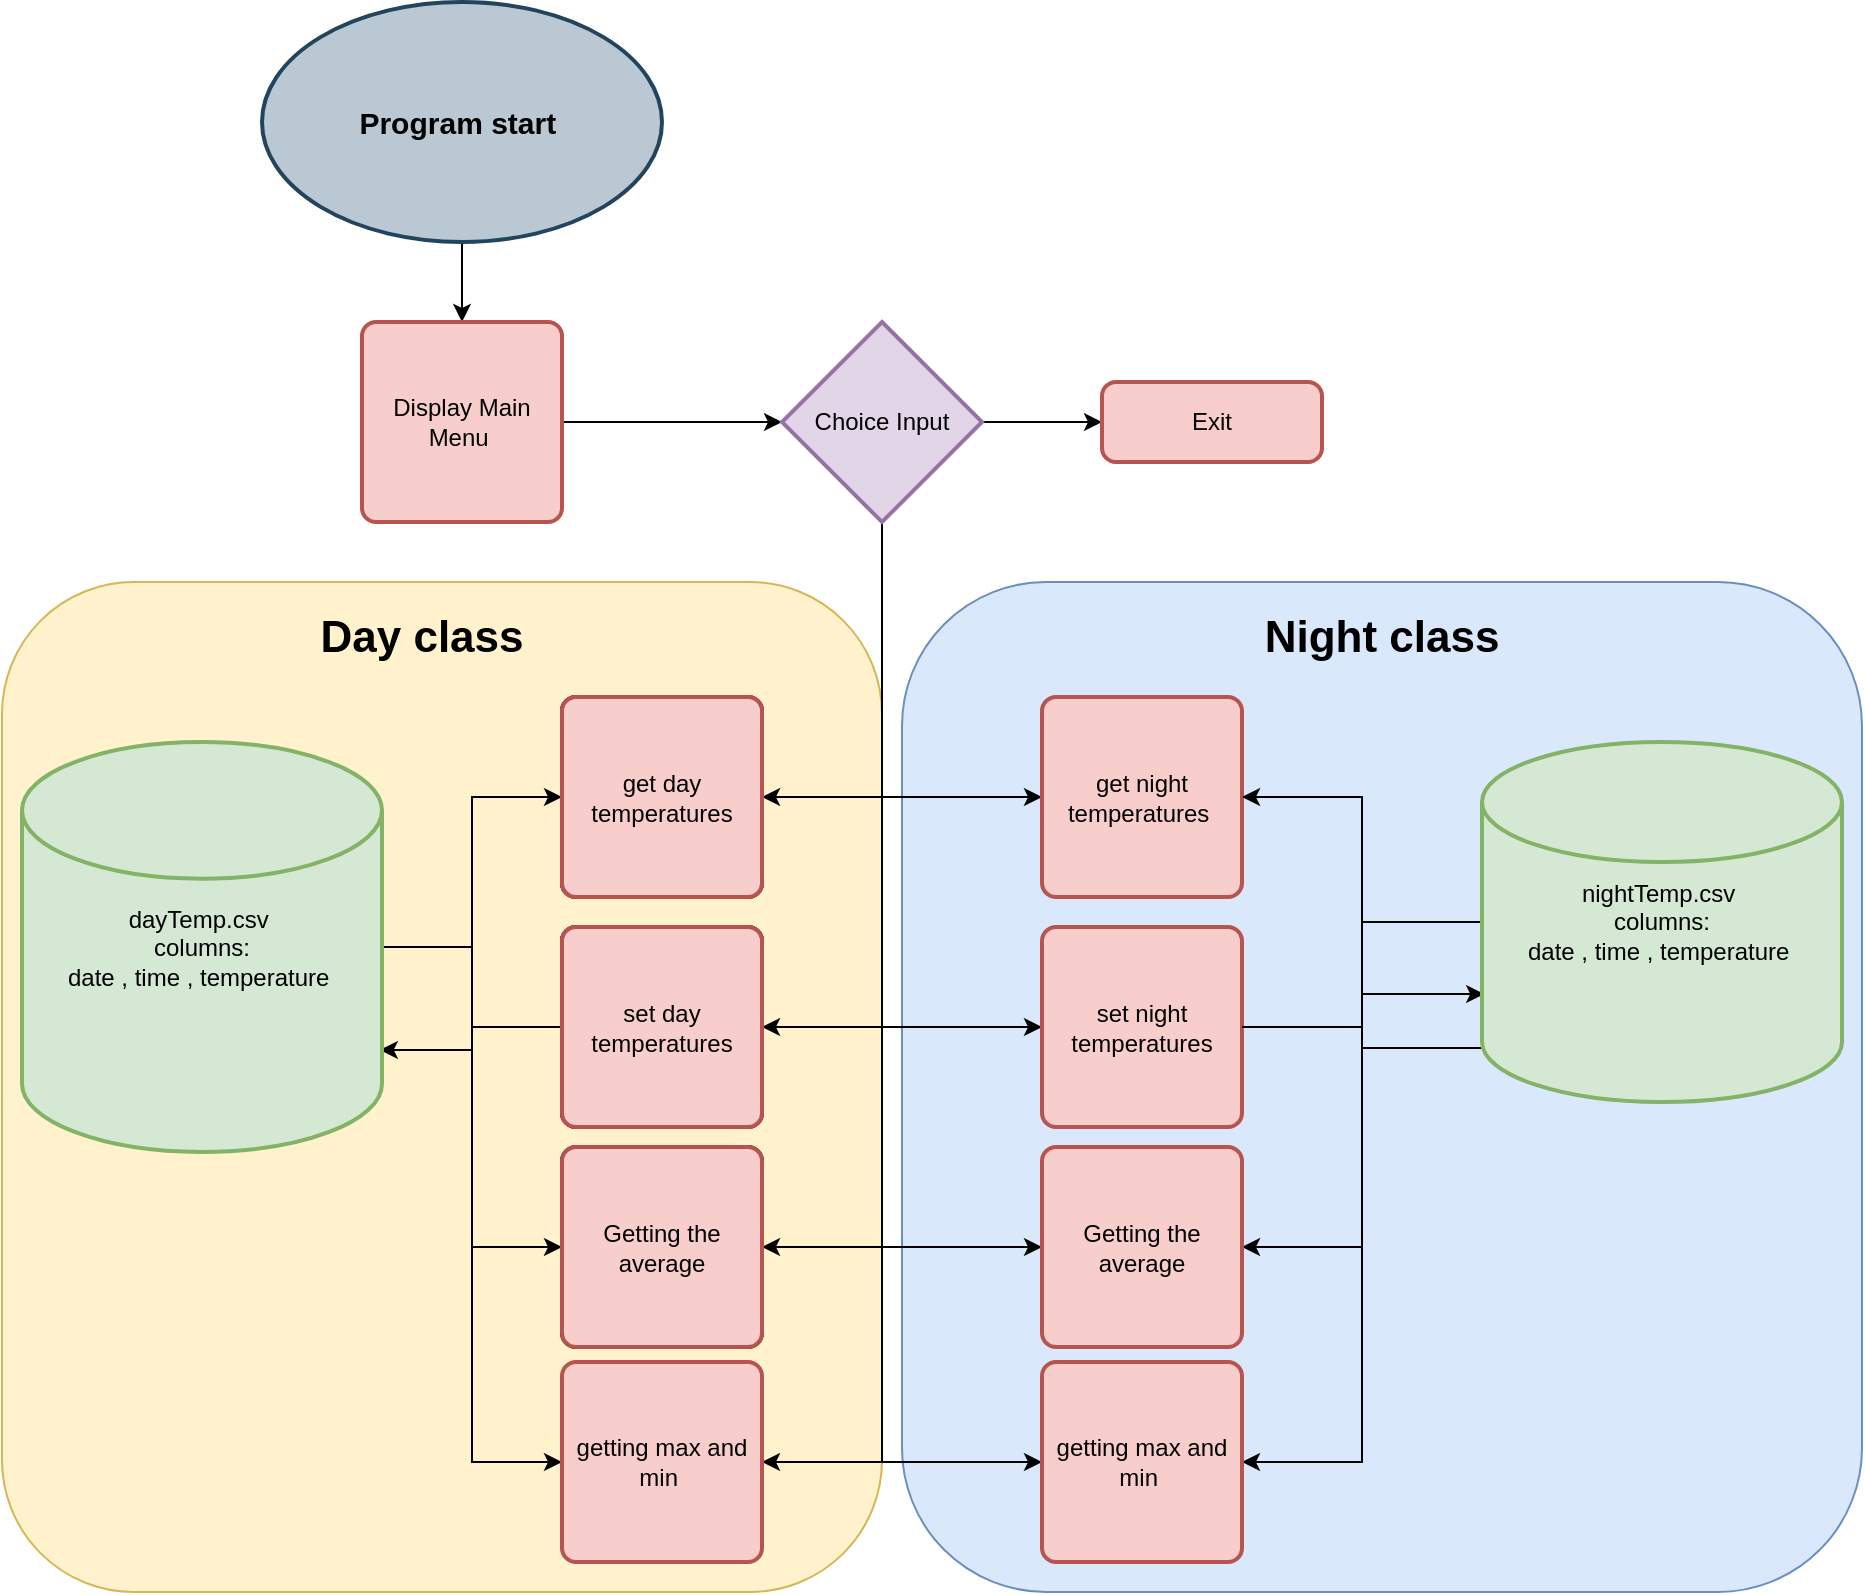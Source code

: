 <mxfile version="13.9.5" type="device"><diagram id="DxFxeH79ipMbRfWPZQtU" name="Page-1"><mxGraphModel dx="1422" dy="890" grid="1" gridSize="10" guides="1" tooltips="1" connect="1" arrows="1" fold="1" page="1" pageScale="1" pageWidth="1100" pageHeight="850" math="0" shadow="0"><root><mxCell id="0"/><mxCell id="1" parent="0"/><mxCell id="0t1toWeOVWXu_KjYtX8v-39" value="" style="rounded=1;whiteSpace=wrap;html=1;fillColor=#dae8fc;strokeColor=#6c8ebf;" vertex="1" parent="1"><mxGeometry x="500" y="330" width="480" height="505" as="geometry"/></mxCell><mxCell id="0t1toWeOVWXu_KjYtX8v-37" value="" style="rounded=1;whiteSpace=wrap;html=1;fillColor=#fff2cc;strokeColor=#d6b656;" vertex="1" parent="1"><mxGeometry x="50" y="330" width="440" height="505" as="geometry"/></mxCell><mxCell id="0t1toWeOVWXu_KjYtX8v-34" style="edgeStyle=orthogonalEdgeStyle;rounded=0;orthogonalLoop=1;jettySize=auto;html=1;entryX=0.5;entryY=0;entryDx=0;entryDy=0;" edge="1" parent="1" source="0t1toWeOVWXu_KjYtX8v-1" target="0t1toWeOVWXu_KjYtX8v-3"><mxGeometry relative="1" as="geometry"/></mxCell><mxCell id="0t1toWeOVWXu_KjYtX8v-1" value="&lt;font style=&quot;font-size: 15px&quot;&gt;&lt;b&gt;Program start&amp;nbsp;&lt;/b&gt;&lt;/font&gt;" style="strokeWidth=2;html=1;shape=mxgraph.flowchart.start_1;whiteSpace=wrap;fillColor=#bac8d3;strokeColor=#23445d;" vertex="1" parent="1"><mxGeometry x="180" y="40" width="200" height="120" as="geometry"/></mxCell><mxCell id="0t1toWeOVWXu_KjYtX8v-35" style="edgeStyle=orthogonalEdgeStyle;rounded=0;orthogonalLoop=1;jettySize=auto;html=1;entryX=0;entryY=0.5;entryDx=0;entryDy=0;entryPerimeter=0;" edge="1" parent="1" source="0t1toWeOVWXu_KjYtX8v-3" target="0t1toWeOVWXu_KjYtX8v-4"><mxGeometry relative="1" as="geometry"/></mxCell><mxCell id="0t1toWeOVWXu_KjYtX8v-3" value="Display Main Menu&amp;nbsp;" style="rounded=1;whiteSpace=wrap;html=1;absoluteArcSize=1;arcSize=14;strokeWidth=2;fillColor=#f8cecc;strokeColor=#b85450;" vertex="1" parent="1"><mxGeometry x="230" y="200" width="100" height="100" as="geometry"/></mxCell><mxCell id="0t1toWeOVWXu_KjYtX8v-26" style="edgeStyle=orthogonalEdgeStyle;rounded=0;orthogonalLoop=1;jettySize=auto;html=1;entryX=1;entryY=0.5;entryDx=0;entryDy=0;exitX=0.5;exitY=1;exitDx=0;exitDy=0;exitPerimeter=0;" edge="1" parent="1" source="0t1toWeOVWXu_KjYtX8v-4" target="0t1toWeOVWXu_KjYtX8v-7"><mxGeometry relative="1" as="geometry"/></mxCell><mxCell id="0t1toWeOVWXu_KjYtX8v-27" style="edgeStyle=orthogonalEdgeStyle;rounded=0;orthogonalLoop=1;jettySize=auto;html=1;entryX=1;entryY=0.5;entryDx=0;entryDy=0;exitX=0.5;exitY=1;exitDx=0;exitDy=0;exitPerimeter=0;" edge="1" parent="1" source="0t1toWeOVWXu_KjYtX8v-4" target="0t1toWeOVWXu_KjYtX8v-9"><mxGeometry relative="1" as="geometry"/></mxCell><mxCell id="0t1toWeOVWXu_KjYtX8v-28" style="edgeStyle=orthogonalEdgeStyle;rounded=0;orthogonalLoop=1;jettySize=auto;html=1;entryX=1;entryY=0.5;entryDx=0;entryDy=0;exitX=0.5;exitY=1;exitDx=0;exitDy=0;exitPerimeter=0;" edge="1" parent="1" source="0t1toWeOVWXu_KjYtX8v-4" target="0t1toWeOVWXu_KjYtX8v-16"><mxGeometry relative="1" as="geometry"/></mxCell><mxCell id="0t1toWeOVWXu_KjYtX8v-29" style="edgeStyle=orthogonalEdgeStyle;rounded=0;orthogonalLoop=1;jettySize=auto;html=1;entryX=1;entryY=0.5;entryDx=0;entryDy=0;exitX=0.5;exitY=1;exitDx=0;exitDy=0;exitPerimeter=0;" edge="1" parent="1" source="0t1toWeOVWXu_KjYtX8v-4" target="0t1toWeOVWXu_KjYtX8v-18"><mxGeometry relative="1" as="geometry"/></mxCell><mxCell id="0t1toWeOVWXu_KjYtX8v-30" style="edgeStyle=orthogonalEdgeStyle;rounded=0;orthogonalLoop=1;jettySize=auto;html=1;entryX=0;entryY=0.5;entryDx=0;entryDy=0;exitX=0.5;exitY=1;exitDx=0;exitDy=0;exitPerimeter=0;" edge="1" parent="1" source="0t1toWeOVWXu_KjYtX8v-4" target="0t1toWeOVWXu_KjYtX8v-8"><mxGeometry relative="1" as="geometry"/></mxCell><mxCell id="0t1toWeOVWXu_KjYtX8v-31" style="edgeStyle=orthogonalEdgeStyle;rounded=0;orthogonalLoop=1;jettySize=auto;html=1;entryX=0;entryY=0.5;entryDx=0;entryDy=0;exitX=0.5;exitY=1;exitDx=0;exitDy=0;exitPerimeter=0;" edge="1" parent="1" source="0t1toWeOVWXu_KjYtX8v-4" target="0t1toWeOVWXu_KjYtX8v-10"><mxGeometry relative="1" as="geometry"/></mxCell><mxCell id="0t1toWeOVWXu_KjYtX8v-32" style="edgeStyle=orthogonalEdgeStyle;rounded=0;orthogonalLoop=1;jettySize=auto;html=1;entryX=0;entryY=0.5;entryDx=0;entryDy=0;exitX=0.5;exitY=1;exitDx=0;exitDy=0;exitPerimeter=0;" edge="1" parent="1" source="0t1toWeOVWXu_KjYtX8v-4" target="0t1toWeOVWXu_KjYtX8v-15"><mxGeometry relative="1" as="geometry"/></mxCell><mxCell id="0t1toWeOVWXu_KjYtX8v-33" style="edgeStyle=orthogonalEdgeStyle;rounded=0;orthogonalLoop=1;jettySize=auto;html=1;entryX=0;entryY=0.5;entryDx=0;entryDy=0;exitX=0.5;exitY=1;exitDx=0;exitDy=0;exitPerimeter=0;" edge="1" parent="1" source="0t1toWeOVWXu_KjYtX8v-4" target="0t1toWeOVWXu_KjYtX8v-19"><mxGeometry relative="1" as="geometry"/></mxCell><mxCell id="0t1toWeOVWXu_KjYtX8v-36" style="edgeStyle=orthogonalEdgeStyle;rounded=0;orthogonalLoop=1;jettySize=auto;html=1;entryX=0;entryY=0.5;entryDx=0;entryDy=0;" edge="1" parent="1" source="0t1toWeOVWXu_KjYtX8v-4" target="0t1toWeOVWXu_KjYtX8v-5"><mxGeometry relative="1" as="geometry"/></mxCell><mxCell id="0t1toWeOVWXu_KjYtX8v-4" value="Choice Input" style="strokeWidth=2;html=1;shape=mxgraph.flowchart.decision;whiteSpace=wrap;fillColor=#e1d5e7;strokeColor=#9673a6;" vertex="1" parent="1"><mxGeometry x="440" y="200" width="100" height="100" as="geometry"/></mxCell><mxCell id="0t1toWeOVWXu_KjYtX8v-5" value="Exit" style="rounded=1;whiteSpace=wrap;html=1;absoluteArcSize=1;arcSize=14;strokeWidth=2;fillColor=#f8cecc;strokeColor=#b85450;" vertex="1" parent="1"><mxGeometry x="600" y="230" width="110" height="40" as="geometry"/></mxCell><mxCell id="0t1toWeOVWXu_KjYtX8v-7" value="get day temperatures" style="rounded=1;whiteSpace=wrap;html=1;absoluteArcSize=1;arcSize=14;strokeWidth=2;" vertex="1" parent="1"><mxGeometry x="330" y="387.5" width="100" height="100" as="geometry"/></mxCell><mxCell id="0t1toWeOVWXu_KjYtX8v-8" value="get night temperatures&amp;nbsp;" style="rounded=1;whiteSpace=wrap;html=1;absoluteArcSize=1;arcSize=14;strokeWidth=2;fillColor=#f8cecc;strokeColor=#b85450;" vertex="1" parent="1"><mxGeometry x="570" y="387.5" width="100" height="100" as="geometry"/></mxCell><mxCell id="0t1toWeOVWXu_KjYtX8v-23" style="edgeStyle=orthogonalEdgeStyle;rounded=0;orthogonalLoop=1;jettySize=auto;html=1;exitX=0;exitY=0.5;exitDx=0;exitDy=0;entryX=0.994;entryY=0.751;entryDx=0;entryDy=0;entryPerimeter=0;" edge="1" parent="1" source="0t1toWeOVWXu_KjYtX8v-9" target="0t1toWeOVWXu_KjYtX8v-11"><mxGeometry relative="1" as="geometry"/></mxCell><mxCell id="0t1toWeOVWXu_KjYtX8v-9" value="set day temperatures" style="rounded=1;whiteSpace=wrap;html=1;absoluteArcSize=1;arcSize=14;strokeWidth=2;" vertex="1" parent="1"><mxGeometry x="330" y="502.5" width="100" height="100" as="geometry"/></mxCell><mxCell id="0t1toWeOVWXu_KjYtX8v-10" value="set night temperatures" style="rounded=1;whiteSpace=wrap;html=1;absoluteArcSize=1;arcSize=14;strokeWidth=2;fillColor=#f8cecc;strokeColor=#b85450;" vertex="1" parent="1"><mxGeometry x="570" y="502.5" width="100" height="100" as="geometry"/></mxCell><mxCell id="0t1toWeOVWXu_KjYtX8v-22" style="edgeStyle=orthogonalEdgeStyle;rounded=0;orthogonalLoop=1;jettySize=auto;html=1;entryX=0;entryY=0.5;entryDx=0;entryDy=0;" edge="1" parent="1" source="0t1toWeOVWXu_KjYtX8v-11" target="0t1toWeOVWXu_KjYtX8v-7"><mxGeometry relative="1" as="geometry"/></mxCell><mxCell id="0t1toWeOVWXu_KjYtX8v-24" style="edgeStyle=orthogonalEdgeStyle;rounded=0;orthogonalLoop=1;jettySize=auto;html=1;exitX=1;exitY=0.5;exitDx=0;exitDy=0;exitPerimeter=0;" edge="1" parent="1" source="0t1toWeOVWXu_KjYtX8v-11" target="0t1toWeOVWXu_KjYtX8v-16"><mxGeometry relative="1" as="geometry"/></mxCell><mxCell id="0t1toWeOVWXu_KjYtX8v-25" style="edgeStyle=orthogonalEdgeStyle;rounded=0;orthogonalLoop=1;jettySize=auto;html=1;entryX=0;entryY=0.5;entryDx=0;entryDy=0;" edge="1" parent="1" source="0t1toWeOVWXu_KjYtX8v-11" target="0t1toWeOVWXu_KjYtX8v-18"><mxGeometry relative="1" as="geometry"/></mxCell><mxCell id="0t1toWeOVWXu_KjYtX8v-11" value="dayTemp.csv&amp;nbsp;&lt;br&gt;columns:&lt;br&gt;date , time , temperature&amp;nbsp;" style="strokeWidth=2;html=1;shape=mxgraph.flowchart.database;whiteSpace=wrap;fillColor=#d5e8d4;strokeColor=#82b366;" vertex="1" parent="1"><mxGeometry x="60" y="410" width="180" height="205" as="geometry"/></mxCell><mxCell id="0t1toWeOVWXu_KjYtX8v-13" style="edgeStyle=orthogonalEdgeStyle;rounded=0;orthogonalLoop=1;jettySize=auto;html=1;entryX=1;entryY=0.5;entryDx=0;entryDy=0;" edge="1" parent="1" source="0t1toWeOVWXu_KjYtX8v-12" target="0t1toWeOVWXu_KjYtX8v-8"><mxGeometry relative="1" as="geometry"><mxPoint x="720" y="370" as="targetPoint"/></mxGeometry></mxCell><mxCell id="0t1toWeOVWXu_KjYtX8v-14" style="edgeStyle=orthogonalEdgeStyle;rounded=0;orthogonalLoop=1;jettySize=auto;html=1;exitX=1;exitY=0.5;exitDx=0;exitDy=0;entryX=0.006;entryY=0.7;entryDx=0;entryDy=0;entryPerimeter=0;" edge="1" parent="1" source="0t1toWeOVWXu_KjYtX8v-10" target="0t1toWeOVWXu_KjYtX8v-12"><mxGeometry relative="1" as="geometry"><mxPoint x="720" y="532" as="targetPoint"/></mxGeometry></mxCell><mxCell id="0t1toWeOVWXu_KjYtX8v-20" style="edgeStyle=orthogonalEdgeStyle;rounded=0;orthogonalLoop=1;jettySize=auto;html=1;exitX=0;exitY=0.85;exitDx=0;exitDy=0;exitPerimeter=0;entryX=1;entryY=0.5;entryDx=0;entryDy=0;" edge="1" parent="1" source="0t1toWeOVWXu_KjYtX8v-12" target="0t1toWeOVWXu_KjYtX8v-15"><mxGeometry relative="1" as="geometry"/></mxCell><mxCell id="0t1toWeOVWXu_KjYtX8v-21" style="edgeStyle=orthogonalEdgeStyle;rounded=0;orthogonalLoop=1;jettySize=auto;html=1;entryX=1;entryY=0.5;entryDx=0;entryDy=0;" edge="1" parent="1" source="0t1toWeOVWXu_KjYtX8v-12" target="0t1toWeOVWXu_KjYtX8v-19"><mxGeometry relative="1" as="geometry"/></mxCell><mxCell id="0t1toWeOVWXu_KjYtX8v-12" value="nightTemp.csv&amp;nbsp;&lt;br&gt;columns:&lt;br&gt;date , time , temperature&amp;nbsp;" style="strokeWidth=2;html=1;shape=mxgraph.flowchart.database;whiteSpace=wrap;fillColor=#d5e8d4;strokeColor=#82b366;" vertex="1" parent="1"><mxGeometry x="790" y="410" width="180" height="180" as="geometry"/></mxCell><mxCell id="0t1toWeOVWXu_KjYtX8v-15" value="Getting the average" style="rounded=1;whiteSpace=wrap;html=1;absoluteArcSize=1;arcSize=14;strokeWidth=2;fillColor=#f8cecc;strokeColor=#b85450;" vertex="1" parent="1"><mxGeometry x="570" y="612.5" width="100" height="100" as="geometry"/></mxCell><mxCell id="0t1toWeOVWXu_KjYtX8v-16" value="Getting the average" style="rounded=1;whiteSpace=wrap;html=1;absoluteArcSize=1;arcSize=14;strokeWidth=2;" vertex="1" parent="1"><mxGeometry x="330" y="612.5" width="100" height="100" as="geometry"/></mxCell><mxCell id="0t1toWeOVWXu_KjYtX8v-18" value="getting max and min&amp;nbsp;" style="rounded=1;whiteSpace=wrap;html=1;absoluteArcSize=1;arcSize=14;strokeWidth=2;fillColor=#f8cecc;strokeColor=#b85450;" vertex="1" parent="1"><mxGeometry x="330" y="720" width="100" height="100" as="geometry"/></mxCell><mxCell id="0t1toWeOVWXu_KjYtX8v-19" value="getting max and min&amp;nbsp;" style="rounded=1;whiteSpace=wrap;html=1;absoluteArcSize=1;arcSize=14;strokeWidth=2;fillColor=#f8cecc;strokeColor=#b85450;" vertex="1" parent="1"><mxGeometry x="570" y="720" width="100" height="100" as="geometry"/></mxCell><mxCell id="0t1toWeOVWXu_KjYtX8v-38" value="&lt;font style=&quot;font-size: 22px&quot;&gt;&lt;b&gt;Day class&lt;/b&gt;&lt;/font&gt;" style="text;html=1;strokeColor=none;fillColor=none;align=center;verticalAlign=middle;whiteSpace=wrap;rounded=0;" vertex="1" parent="1"><mxGeometry x="180" y="347.5" width="160" height="20" as="geometry"/></mxCell><mxCell id="0t1toWeOVWXu_KjYtX8v-41" value="&lt;font style=&quot;font-size: 22px&quot;&gt;&lt;b&gt;Night class&lt;/b&gt;&lt;/font&gt;" style="text;html=1;strokeColor=none;fillColor=none;align=center;verticalAlign=middle;whiteSpace=wrap;rounded=0;" vertex="1" parent="1"><mxGeometry x="660" y="347.5" width="160" height="20" as="geometry"/></mxCell><mxCell id="0t1toWeOVWXu_KjYtX8v-43" value="get day temperatures" style="rounded=1;whiteSpace=wrap;html=1;absoluteArcSize=1;arcSize=14;strokeWidth=2;" vertex="1" parent="1"><mxGeometry x="330" y="387.5" width="100" height="100" as="geometry"/></mxCell><mxCell id="0t1toWeOVWXu_KjYtX8v-44" value="set day temperatures" style="rounded=1;whiteSpace=wrap;html=1;absoluteArcSize=1;arcSize=14;strokeWidth=2;" vertex="1" parent="1"><mxGeometry x="330" y="502.5" width="100" height="100" as="geometry"/></mxCell><mxCell id="0t1toWeOVWXu_KjYtX8v-45" value="get day temperatures" style="rounded=1;whiteSpace=wrap;html=1;absoluteArcSize=1;arcSize=14;strokeWidth=2;fillColor=#f8cecc;strokeColor=#b85450;" vertex="1" parent="1"><mxGeometry x="330" y="387.5" width="100" height="100" as="geometry"/></mxCell><mxCell id="0t1toWeOVWXu_KjYtX8v-46" value="set day temperatures" style="rounded=1;whiteSpace=wrap;html=1;absoluteArcSize=1;arcSize=14;strokeWidth=2;fillColor=#f8cecc;strokeColor=#b85450;" vertex="1" parent="1"><mxGeometry x="330" y="502.5" width="100" height="100" as="geometry"/></mxCell><mxCell id="0t1toWeOVWXu_KjYtX8v-47" value="get day temperatures" style="rounded=1;whiteSpace=wrap;html=1;absoluteArcSize=1;arcSize=14;strokeWidth=2;fillColor=#f8cecc;strokeColor=#b85450;" vertex="1" parent="1"><mxGeometry x="330" y="387.5" width="100" height="100" as="geometry"/></mxCell><mxCell id="0t1toWeOVWXu_KjYtX8v-48" value="set day temperatures" style="rounded=1;whiteSpace=wrap;html=1;absoluteArcSize=1;arcSize=14;strokeWidth=2;fillColor=#f8cecc;strokeColor=#b85450;" vertex="1" parent="1"><mxGeometry x="330" y="502.5" width="100" height="100" as="geometry"/></mxCell><mxCell id="0t1toWeOVWXu_KjYtX8v-49" value="Getting the average" style="rounded=1;whiteSpace=wrap;html=1;absoluteArcSize=1;arcSize=14;strokeWidth=2;fillColor=#f8cecc;strokeColor=#b85450;" vertex="1" parent="1"><mxGeometry x="330" y="612.5" width="100" height="100" as="geometry"/></mxCell></root></mxGraphModel></diagram></mxfile>